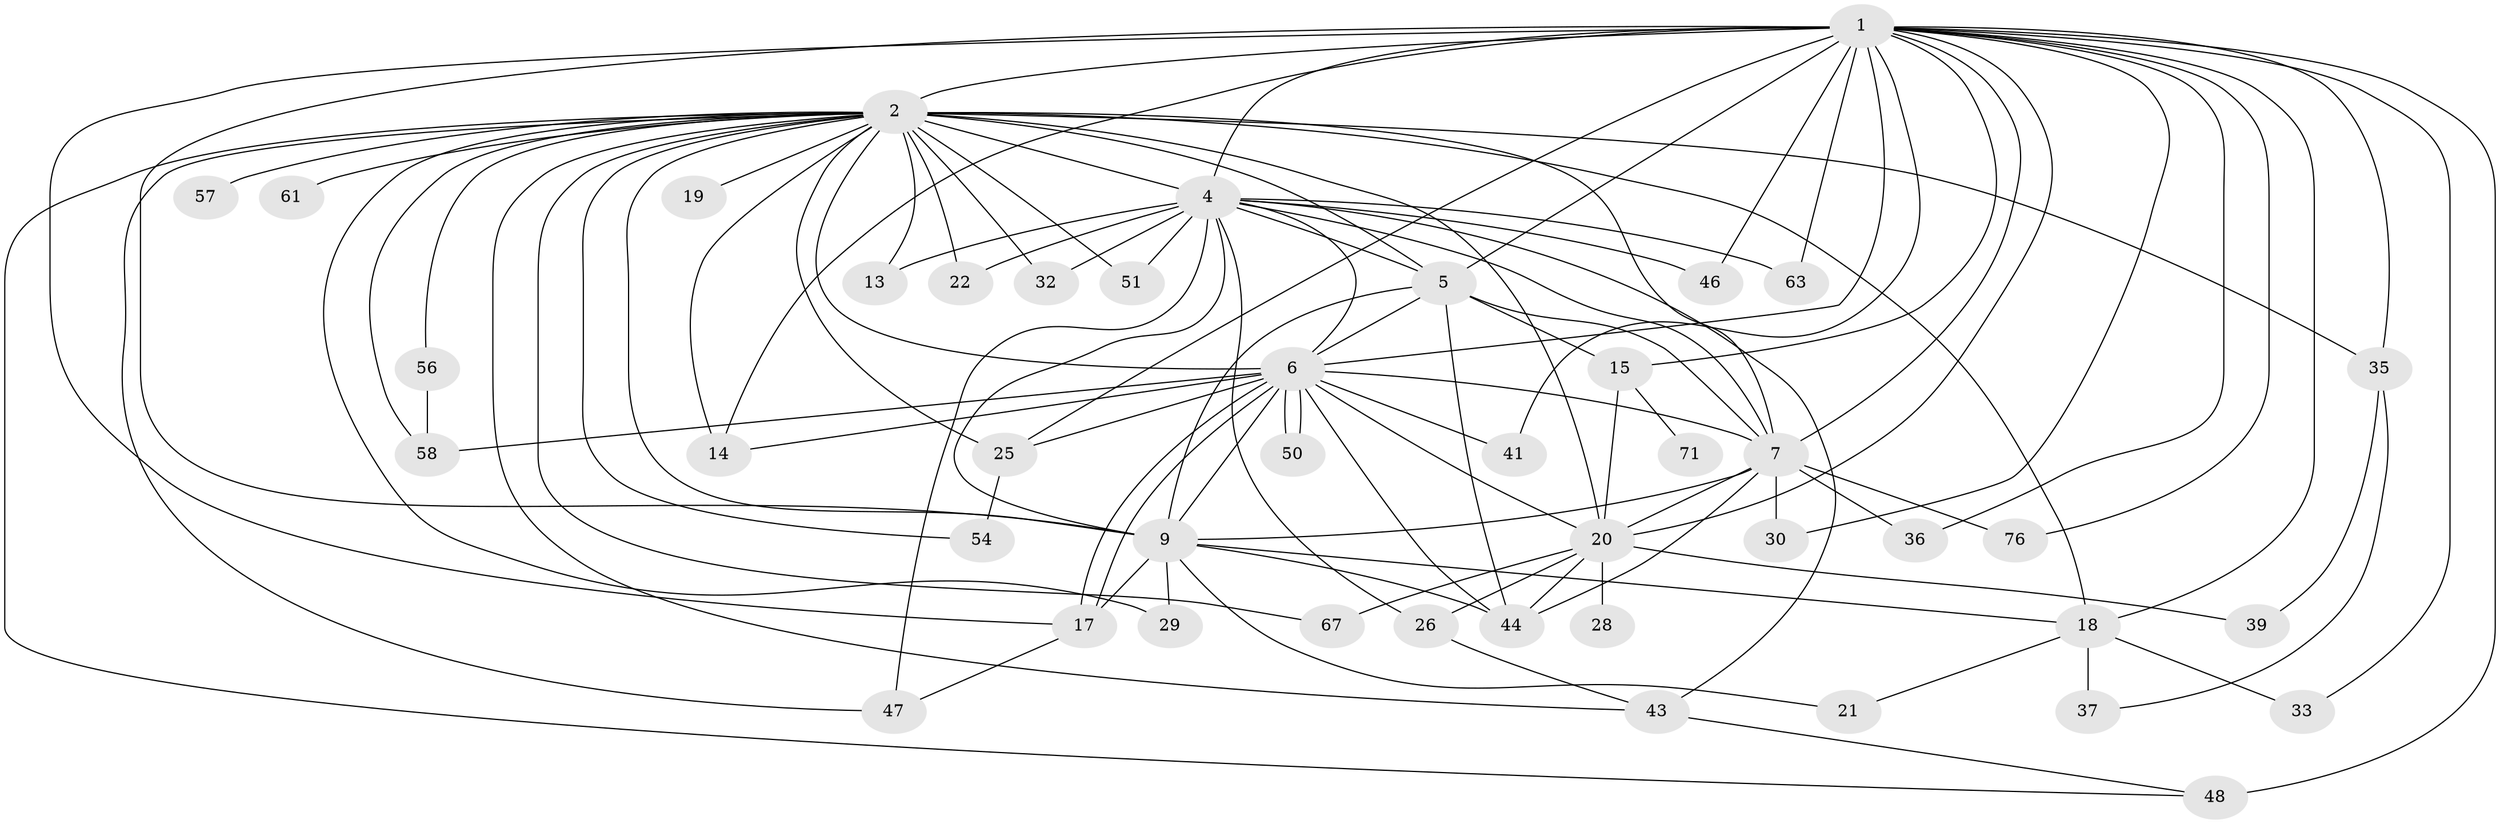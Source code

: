 // original degree distribution, {24: 0.02247191011235955, 20: 0.02247191011235955, 13: 0.011235955056179775, 16: 0.011235955056179775, 15: 0.011235955056179775, 18: 0.011235955056179775, 17: 0.02247191011235955, 3: 0.23595505617977527, 2: 0.5056179775280899, 4: 0.0898876404494382, 5: 0.011235955056179775, 8: 0.011235955056179775, 11: 0.011235955056179775, 7: 0.011235955056179775, 6: 0.011235955056179775}
// Generated by graph-tools (version 1.1) at 2025/13/03/09/25 04:13:42]
// undirected, 44 vertices, 104 edges
graph export_dot {
graph [start="1"]
  node [color=gray90,style=filled];
  1 [super="+3"];
  2 [super="+87+12+8"];
  4;
  5;
  6 [super="+31+40+83+72+64+53+11"];
  7;
  9;
  13;
  14;
  15 [super="+34"];
  17 [super="+55+27"];
  18 [super="+42+52"];
  19;
  20 [super="+24"];
  21;
  22 [super="+80"];
  25;
  26;
  28;
  29;
  30 [super="+38"];
  32;
  33;
  35;
  36;
  37;
  39;
  41;
  43 [super="+79"];
  44 [super="+86+66"];
  46;
  47 [super="+68"];
  48 [super="+73"];
  50;
  51;
  54;
  56 [super="+65"];
  57;
  58;
  61;
  63;
  67;
  71;
  76;
  1 -- 2 [weight=6];
  1 -- 4 [weight=2];
  1 -- 5 [weight=2];
  1 -- 6 [weight=4];
  1 -- 7 [weight=2];
  1 -- 9 [weight=2];
  1 -- 14;
  1 -- 15;
  1 -- 25;
  1 -- 30;
  1 -- 33;
  1 -- 35;
  1 -- 36;
  1 -- 41;
  1 -- 46;
  1 -- 48 [weight=2];
  1 -- 63;
  1 -- 76;
  1 -- 17;
  1 -- 18 [weight=2];
  1 -- 20;
  2 -- 4 [weight=4];
  2 -- 5 [weight=5];
  2 -- 6 [weight=7];
  2 -- 7 [weight=3];
  2 -- 9 [weight=5];
  2 -- 13;
  2 -- 20;
  2 -- 22 [weight=2];
  2 -- 35;
  2 -- 61 [weight=2];
  2 -- 48;
  2 -- 18 [weight=3];
  2 -- 19 [weight=2];
  2 -- 67;
  2 -- 14;
  2 -- 25;
  2 -- 29;
  2 -- 32;
  2 -- 43;
  2 -- 47;
  2 -- 51;
  2 -- 54;
  2 -- 56;
  2 -- 57 [weight=3];
  2 -- 58;
  4 -- 5;
  4 -- 6;
  4 -- 7;
  4 -- 9;
  4 -- 13;
  4 -- 22;
  4 -- 26;
  4 -- 32;
  4 -- 46;
  4 -- 47 [weight=2];
  4 -- 51;
  4 -- 63;
  4 -- 43;
  5 -- 6 [weight=4];
  5 -- 7;
  5 -- 9;
  5 -- 15;
  5 -- 44;
  6 -- 7;
  6 -- 9 [weight=2];
  6 -- 17 [weight=2];
  6 -- 17;
  6 -- 25;
  6 -- 41;
  6 -- 50;
  6 -- 50;
  6 -- 58;
  6 -- 20;
  6 -- 44;
  6 -- 14;
  7 -- 9;
  7 -- 30 [weight=2];
  7 -- 36;
  7 -- 44;
  7 -- 76;
  7 -- 20;
  9 -- 18;
  9 -- 21;
  9 -- 29;
  9 -- 44;
  9 -- 17;
  15 -- 20 [weight=2];
  15 -- 71;
  17 -- 47;
  18 -- 21;
  18 -- 33;
  18 -- 37 [weight=2];
  20 -- 26;
  20 -- 28 [weight=2];
  20 -- 39;
  20 -- 44;
  20 -- 67;
  25 -- 54;
  26 -- 43;
  35 -- 37;
  35 -- 39;
  43 -- 48;
  56 -- 58;
}

